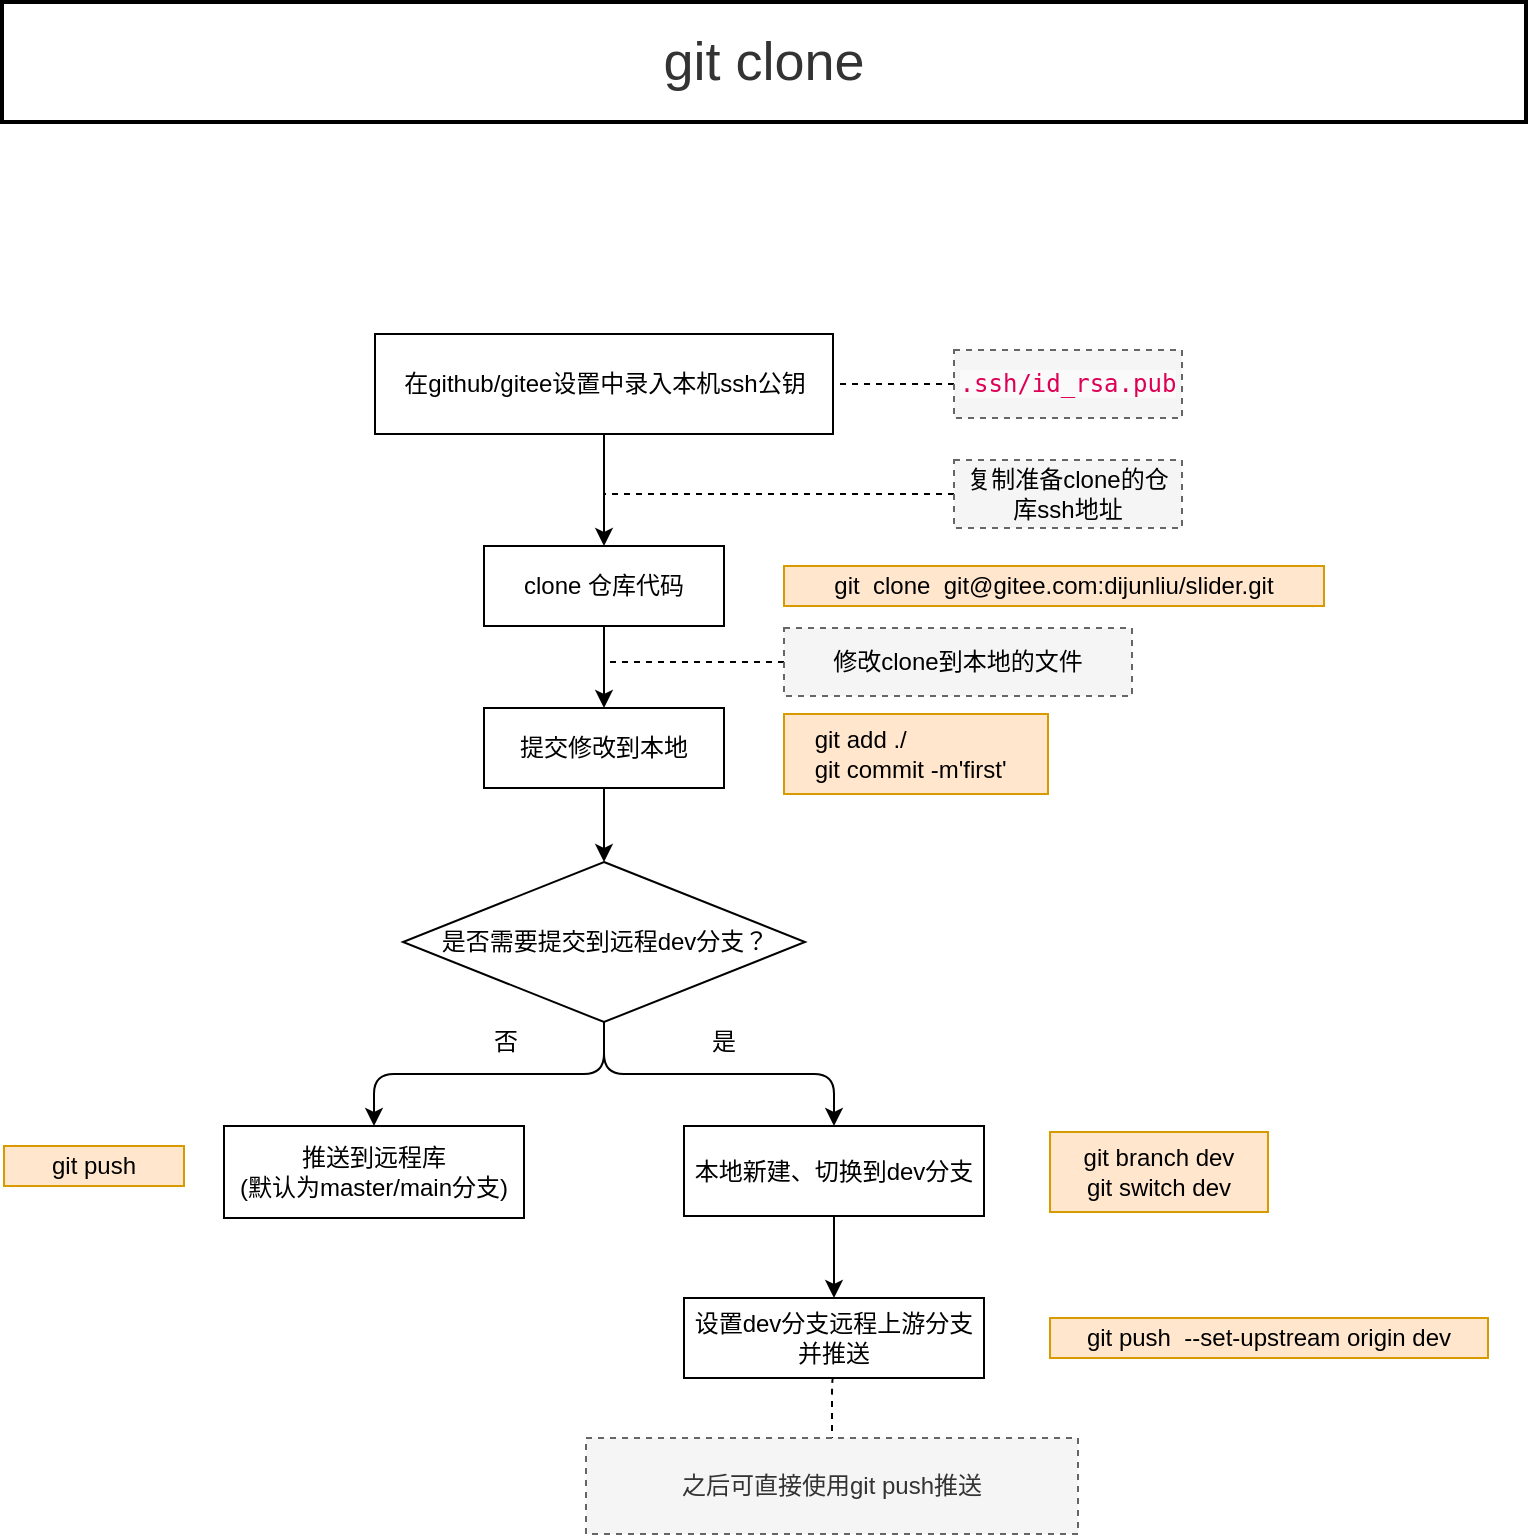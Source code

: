 <mxfile version="13.11.0" type="github"><diagram id="C5RBs43oDa-KdzZeNtuy" name="Page-1"><mxGraphModel dx="1102" dy="582" grid="1" gridSize="10" guides="1" tooltips="1" connect="1" arrows="1" fold="1" page="1" pageScale="1" pageWidth="827" pageHeight="1169" math="0" shadow="0"><root><mxCell id="WIyWlLk6GJQsqaUBKTNV-0"/><mxCell id="WIyWlLk6GJQsqaUBKTNV-1" parent="WIyWlLk6GJQsqaUBKTNV-0"/><mxCell id="Xv2D-1mkIn1GqGR0dnaK-81" style="edgeStyle=orthogonalEdgeStyle;sketch=0;orthogonalLoop=1;jettySize=auto;html=1;exitX=0.5;exitY=1;exitDx=0;exitDy=0;shadow=0;endArrow=classic;endFill=1;strokeColor=#000000;strokeWidth=1;" parent="WIyWlLk6GJQsqaUBKTNV-1" source="WIyWlLk6GJQsqaUBKTNV-3" target="Xv2D-1mkIn1GqGR0dnaK-25" edge="1"><mxGeometry relative="1" as="geometry"/></mxCell><mxCell id="WIyWlLk6GJQsqaUBKTNV-3" value="在github/gitee设置中录入本机ssh公钥" style="whiteSpace=wrap;html=1;fontSize=12;glass=0;strokeWidth=1;shadow=0;arcSize=18;" parent="WIyWlLk6GJQsqaUBKTNV-1" vertex="1"><mxGeometry x="224.5" y="210" width="229" height="50" as="geometry"/></mxCell><mxCell id="Xv2D-1mkIn1GqGR0dnaK-84" style="edgeStyle=orthogonalEdgeStyle;sketch=0;orthogonalLoop=1;jettySize=auto;html=1;exitX=0.5;exitY=1;exitDx=0;exitDy=0;entryX=0.5;entryY=0;entryDx=0;entryDy=0;shadow=0;endArrow=classic;endFill=1;strokeColor=#000000;strokeWidth=1;" parent="WIyWlLk6GJQsqaUBKTNV-1" source="Xv2D-1mkIn1GqGR0dnaK-25" target="Xv2D-1mkIn1GqGR0dnaK-40" edge="1"><mxGeometry relative="1" as="geometry"/></mxCell><mxCell id="Xv2D-1mkIn1GqGR0dnaK-25" value="clone 仓库代码" style="whiteSpace=wrap;html=1;" parent="WIyWlLk6GJQsqaUBKTNV-1" vertex="1"><mxGeometry x="279" y="316" width="120" height="40" as="geometry"/></mxCell><mxCell id="Xv2D-1mkIn1GqGR0dnaK-30" value="git&amp;nbsp; clone&amp;nbsp; git@gitee.com:dijunliu/slider.git" style="text;html=1;strokeColor=#d79b00;fillColor=#ffe6cc;align=center;verticalAlign=middle;whiteSpace=wrap;" parent="WIyWlLk6GJQsqaUBKTNV-1" vertex="1"><mxGeometry x="429" y="326" width="270" height="20" as="geometry"/></mxCell><mxCell id="Xv2D-1mkIn1GqGR0dnaK-93" style="edgeStyle=orthogonalEdgeStyle;sketch=0;orthogonalLoop=1;jettySize=auto;html=1;exitX=0.5;exitY=1;exitDx=0;exitDy=0;entryX=0.5;entryY=0;entryDx=0;entryDy=0;shadow=0;endArrow=classic;endFill=1;strokeColor=#000000;strokeWidth=1;" parent="WIyWlLk6GJQsqaUBKTNV-1" source="Xv2D-1mkIn1GqGR0dnaK-40" target="Xv2D-1mkIn1GqGR0dnaK-45" edge="1"><mxGeometry relative="1" as="geometry"/></mxCell><mxCell id="Xv2D-1mkIn1GqGR0dnaK-40" value="提交修改到本地" style="whiteSpace=wrap;html=1;" parent="WIyWlLk6GJQsqaUBKTNV-1" vertex="1"><mxGeometry x="279" y="397" width="120" height="40" as="geometry"/></mxCell><mxCell id="Xv2D-1mkIn1GqGR0dnaK-41" value="&amp;nbsp; &amp;nbsp; git add ./&lt;br&gt;&amp;nbsp; &amp;nbsp; git commit -m'first'" style="text;html=1;strokeColor=#d79b00;fillColor=#ffe6cc;align=left;verticalAlign=middle;whiteSpace=wrap;" parent="WIyWlLk6GJQsqaUBKTNV-1" vertex="1"><mxGeometry x="429" y="400" width="132" height="40" as="geometry"/></mxCell><mxCell id="Xv2D-1mkIn1GqGR0dnaK-43" value="推送到远程库&lt;br&gt;(默认为master/main分支)" style="whiteSpace=wrap;html=1;" parent="WIyWlLk6GJQsqaUBKTNV-1" vertex="1"><mxGeometry x="149" y="606" width="150" height="46" as="geometry"/></mxCell><mxCell id="Xv2D-1mkIn1GqGR0dnaK-44" value="git push" style="text;html=1;strokeColor=#d79b00;fillColor=#ffe6cc;align=center;verticalAlign=middle;whiteSpace=wrap;" parent="WIyWlLk6GJQsqaUBKTNV-1" vertex="1"><mxGeometry x="39" y="616" width="90" height="20" as="geometry"/></mxCell><mxCell id="Xv2D-1mkIn1GqGR0dnaK-62" style="edgeStyle=orthogonalEdgeStyle;orthogonalLoop=1;jettySize=auto;html=1;exitX=0.5;exitY=1;exitDx=0;exitDy=0;entryX=0.5;entryY=0;entryDx=0;entryDy=0;shadow=0;endArrow=classic;endFill=1;strokeWidth=1;exitPerimeter=0;" parent="WIyWlLk6GJQsqaUBKTNV-1" source="Xv2D-1mkIn1GqGR0dnaK-45" target="Xv2D-1mkIn1GqGR0dnaK-43" edge="1"><mxGeometry relative="1" as="geometry"/></mxCell><mxCell id="Xv2D-1mkIn1GqGR0dnaK-64" style="orthogonalLoop=1;jettySize=auto;html=1;exitX=0.5;exitY=1;exitDx=0;exitDy=0;entryX=0.5;entryY=0;entryDx=0;entryDy=0;shadow=0;endArrow=classic;endFill=1;strokeColor=#000000;strokeWidth=1;sketch=0;edgeStyle=orthogonalEdgeStyle;" parent="WIyWlLk6GJQsqaUBKTNV-1" source="Xv2D-1mkIn1GqGR0dnaK-45" target="Xv2D-1mkIn1GqGR0dnaK-60" edge="1"><mxGeometry relative="1" as="geometry"/></mxCell><mxCell id="Xv2D-1mkIn1GqGR0dnaK-45" value="是否需要提交到远程dev分支？" style="rhombus;whiteSpace=wrap;html=1;align=center;" parent="WIyWlLk6GJQsqaUBKTNV-1" vertex="1"><mxGeometry x="238.5" y="474" width="201" height="80" as="geometry"/></mxCell><mxCell id="Xv2D-1mkIn1GqGR0dnaK-85" style="edgeStyle=orthogonalEdgeStyle;sketch=0;orthogonalLoop=1;jettySize=auto;html=1;exitX=0.5;exitY=1;exitDx=0;exitDy=0;shadow=0;endArrow=classic;endFill=1;strokeColor=#000000;strokeWidth=1;" parent="WIyWlLk6GJQsqaUBKTNV-1" source="Xv2D-1mkIn1GqGR0dnaK-60" target="Xv2D-1mkIn1GqGR0dnaK-72" edge="1"><mxGeometry relative="1" as="geometry"/></mxCell><mxCell id="Xv2D-1mkIn1GqGR0dnaK-60" value="本地新建、切换到dev分支" style="whiteSpace=wrap;html=1;" parent="WIyWlLk6GJQsqaUBKTNV-1" vertex="1"><mxGeometry x="379" y="606" width="150" height="45" as="geometry"/></mxCell><mxCell id="Xv2D-1mkIn1GqGR0dnaK-61" value="git branch dev&lt;br&gt;git switch dev" style="text;html=1;strokeColor=#d79b00;fillColor=#ffe6cc;align=center;verticalAlign=middle;whiteSpace=wrap;" parent="WIyWlLk6GJQsqaUBKTNV-1" vertex="1"><mxGeometry x="562" y="609" width="109" height="40" as="geometry"/></mxCell><mxCell id="Xv2D-1mkIn1GqGR0dnaK-91" style="edgeStyle=orthogonalEdgeStyle;sketch=0;orthogonalLoop=1;jettySize=auto;html=1;exitX=0.5;exitY=1;exitDx=0;exitDy=0;entryX=0.5;entryY=0;entryDx=0;entryDy=0;shadow=0;dashed=1;endArrow=none;endFill=0;strokeColor=#000000;strokeWidth=1;" parent="WIyWlLk6GJQsqaUBKTNV-1" source="Xv2D-1mkIn1GqGR0dnaK-72" target="Xv2D-1mkIn1GqGR0dnaK-76" edge="1"><mxGeometry relative="1" as="geometry"/></mxCell><mxCell id="Xv2D-1mkIn1GqGR0dnaK-72" value="设置dev分支远程上游分支并推送" style="whiteSpace=wrap;html=1;align=center;" parent="WIyWlLk6GJQsqaUBKTNV-1" vertex="1"><mxGeometry x="379" y="692" width="150" height="40" as="geometry"/></mxCell><mxCell id="Xv2D-1mkIn1GqGR0dnaK-73" value="git push&amp;nbsp; --set-upstream origin dev" style="text;html=1;strokeColor=#d79b00;fillColor=#ffe6cc;align=center;verticalAlign=middle;whiteSpace=wrap;" parent="WIyWlLk6GJQsqaUBKTNV-1" vertex="1"><mxGeometry x="562" y="702" width="219" height="20" as="geometry"/></mxCell><mxCell id="Xv2D-1mkIn1GqGR0dnaK-76" value="&lt;span&gt;之后可直接使用git push推送&lt;/span&gt;" style="whiteSpace=wrap;html=1;align=center;dashed=1;fillColor=#f5f5f5;strokeColor=#666666;fontColor=#333333;" parent="WIyWlLk6GJQsqaUBKTNV-1" vertex="1"><mxGeometry x="330" y="762" width="246" height="48" as="geometry"/></mxCell><mxCell id="Xv2D-1mkIn1GqGR0dnaK-89" style="edgeStyle=orthogonalEdgeStyle;sketch=0;orthogonalLoop=1;jettySize=auto;html=1;exitX=0;exitY=0.5;exitDx=0;exitDy=0;entryX=1;entryY=0.5;entryDx=0;entryDy=0;shadow=0;dashed=1;endArrow=none;endFill=0;strokeColor=#000000;strokeWidth=1;" parent="WIyWlLk6GJQsqaUBKTNV-1" source="Xv2D-1mkIn1GqGR0dnaK-77" target="WIyWlLk6GJQsqaUBKTNV-3" edge="1"><mxGeometry relative="1" as="geometry"/></mxCell><mxCell id="Xv2D-1mkIn1GqGR0dnaK-77" value="&lt;span style=&quot;color: rgb(221 , 0 , 85) ; font-family: &amp;#34;consolas&amp;#34; , monospace , serif ; background-color: rgb(250 , 250 , 250)&quot;&gt;.ssh/id_rsa.pub&lt;/span&gt;" style="whiteSpace=wrap;html=1;align=center;dashed=1;fillColor=#f5f5f5;strokeColor=#666666;fontColor=#333333;" parent="WIyWlLk6GJQsqaUBKTNV-1" vertex="1"><mxGeometry x="514" y="218" width="114" height="34" as="geometry"/></mxCell><mxCell id="Xv2D-1mkIn1GqGR0dnaK-88" style="edgeStyle=orthogonalEdgeStyle;sketch=0;orthogonalLoop=1;jettySize=auto;html=1;exitX=0;exitY=0.5;exitDx=0;exitDy=0;shadow=0;endArrow=none;endFill=0;strokeColor=#000000;strokeWidth=1;dashed=1;" parent="WIyWlLk6GJQsqaUBKTNV-1" source="Xv2D-1mkIn1GqGR0dnaK-80" edge="1"><mxGeometry relative="1" as="geometry"><mxPoint x="339" y="290" as="targetPoint"/></mxGeometry></mxCell><mxCell id="Xv2D-1mkIn1GqGR0dnaK-80" value="&lt;span style=&quot;color: rgb(0 , 0 , 0)&quot;&gt;复制准备clone的仓库ssh地址&lt;/span&gt;" style="whiteSpace=wrap;html=1;align=center;dashed=1;fillColor=#f5f5f5;strokeColor=#666666;fontColor=#333333;" parent="WIyWlLk6GJQsqaUBKTNV-1" vertex="1"><mxGeometry x="514" y="273" width="114" height="34" as="geometry"/></mxCell><mxCell id="xk5vzYfs8-NEAT_Ar-qH-0" value="&lt;span style=&quot;font-size: 27px&quot;&gt;&lt;font color=&quot;#333333&quot;&gt;git clone&lt;/font&gt;&lt;/span&gt;" style="whiteSpace=wrap;html=1;strokeWidth=2;gradientColor=#ffffff;" vertex="1" parent="WIyWlLk6GJQsqaUBKTNV-1"><mxGeometry x="38" y="44" width="762" height="60" as="geometry"/></mxCell><mxCell id="xk5vzYfs8-NEAT_Ar-qH-6" style="edgeStyle=orthogonalEdgeStyle;orthogonalLoop=1;jettySize=auto;html=1;dashed=1;startArrow=none;startFill=0;endArrow=none;endFill=0;" edge="1" parent="WIyWlLk6GJQsqaUBKTNV-1" source="xk5vzYfs8-NEAT_Ar-qH-3"><mxGeometry relative="1" as="geometry"><mxPoint x="340" y="374" as="targetPoint"/></mxGeometry></mxCell><mxCell id="xk5vzYfs8-NEAT_Ar-qH-3" value="&lt;font color=&quot;#000000&quot;&gt;修改clone到本地的文件&lt;/font&gt;" style="whiteSpace=wrap;html=1;align=center;dashed=1;fillColor=#f5f5f5;strokeColor=#666666;fontColor=#333333;" vertex="1" parent="WIyWlLk6GJQsqaUBKTNV-1"><mxGeometry x="429" y="357" width="174" height="34" as="geometry"/></mxCell><mxCell id="xk5vzYfs8-NEAT_Ar-qH-8" value="是" style="text;html=1;strokeColor=none;fillColor=none;align=center;verticalAlign=middle;whiteSpace=wrap;" vertex="1" parent="WIyWlLk6GJQsqaUBKTNV-1"><mxGeometry x="379" y="554" width="40" height="20" as="geometry"/></mxCell><mxCell id="xk5vzYfs8-NEAT_Ar-qH-9" value="否" style="text;html=1;strokeColor=none;fillColor=none;align=center;verticalAlign=middle;whiteSpace=wrap;" vertex="1" parent="WIyWlLk6GJQsqaUBKTNV-1"><mxGeometry x="270" y="554" width="40" height="20" as="geometry"/></mxCell></root></mxGraphModel></diagram></mxfile>